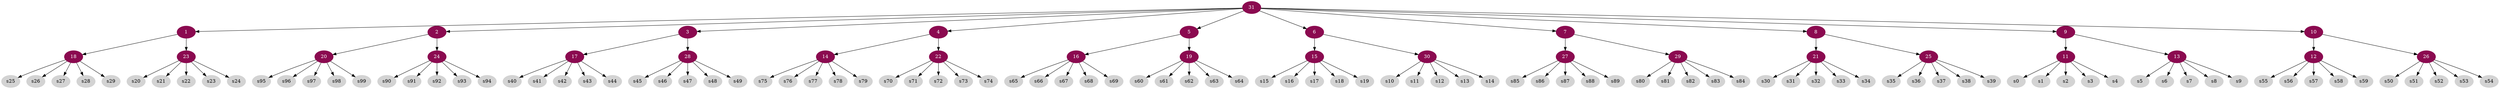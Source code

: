 digraph G {
node [color=deeppink4, style=filled, fontcolor=white];
31 -> 1;
31 -> 2;
31 -> 3;
31 -> 4;
31 -> 5;
31 -> 6;
31 -> 7;
31 -> 8;
31 -> 9;
31 -> 10;
9 -> 11;
10 -> 12;
9 -> 13;
4 -> 14;
6 -> 15;
5 -> 16;
3 -> 17;
1 -> 18;
5 -> 19;
2 -> 20;
8 -> 21;
4 -> 22;
1 -> 23;
2 -> 24;
8 -> 25;
10 -> 26;
7 -> 27;
3 -> 28;
7 -> 29;
6 -> 30;
node [color=lightgrey, style=filled, fontcolor=black];
11 -> s0;
11 -> s1;
11 -> s2;
11 -> s3;
11 -> s4;
12 -> s55;
12 -> s56;
12 -> s57;
12 -> s58;
12 -> s59;
13 -> s5;
13 -> s6;
13 -> s7;
13 -> s8;
13 -> s9;
14 -> s75;
14 -> s76;
14 -> s77;
14 -> s78;
14 -> s79;
15 -> s15;
15 -> s16;
15 -> s17;
15 -> s18;
15 -> s19;
16 -> s65;
16 -> s66;
16 -> s67;
16 -> s68;
16 -> s69;
17 -> s40;
17 -> s41;
17 -> s42;
17 -> s43;
17 -> s44;
18 -> s25;
18 -> s26;
18 -> s27;
18 -> s28;
18 -> s29;
19 -> s60;
19 -> s61;
19 -> s62;
19 -> s63;
19 -> s64;
20 -> s95;
20 -> s96;
20 -> s97;
20 -> s98;
20 -> s99;
21 -> s30;
21 -> s31;
21 -> s32;
21 -> s33;
21 -> s34;
22 -> s70;
22 -> s71;
22 -> s72;
22 -> s73;
22 -> s74;
23 -> s20;
23 -> s21;
23 -> s22;
23 -> s23;
23 -> s24;
24 -> s90;
24 -> s91;
24 -> s92;
24 -> s93;
24 -> s94;
25 -> s35;
25 -> s36;
25 -> s37;
25 -> s38;
25 -> s39;
26 -> s50;
26 -> s51;
26 -> s52;
26 -> s53;
26 -> s54;
27 -> s85;
27 -> s86;
27 -> s87;
27 -> s88;
27 -> s89;
28 -> s45;
28 -> s46;
28 -> s47;
28 -> s48;
28 -> s49;
29 -> s80;
29 -> s81;
29 -> s82;
29 -> s83;
29 -> s84;
30 -> s10;
30 -> s11;
30 -> s12;
30 -> s13;
30 -> s14;
}
